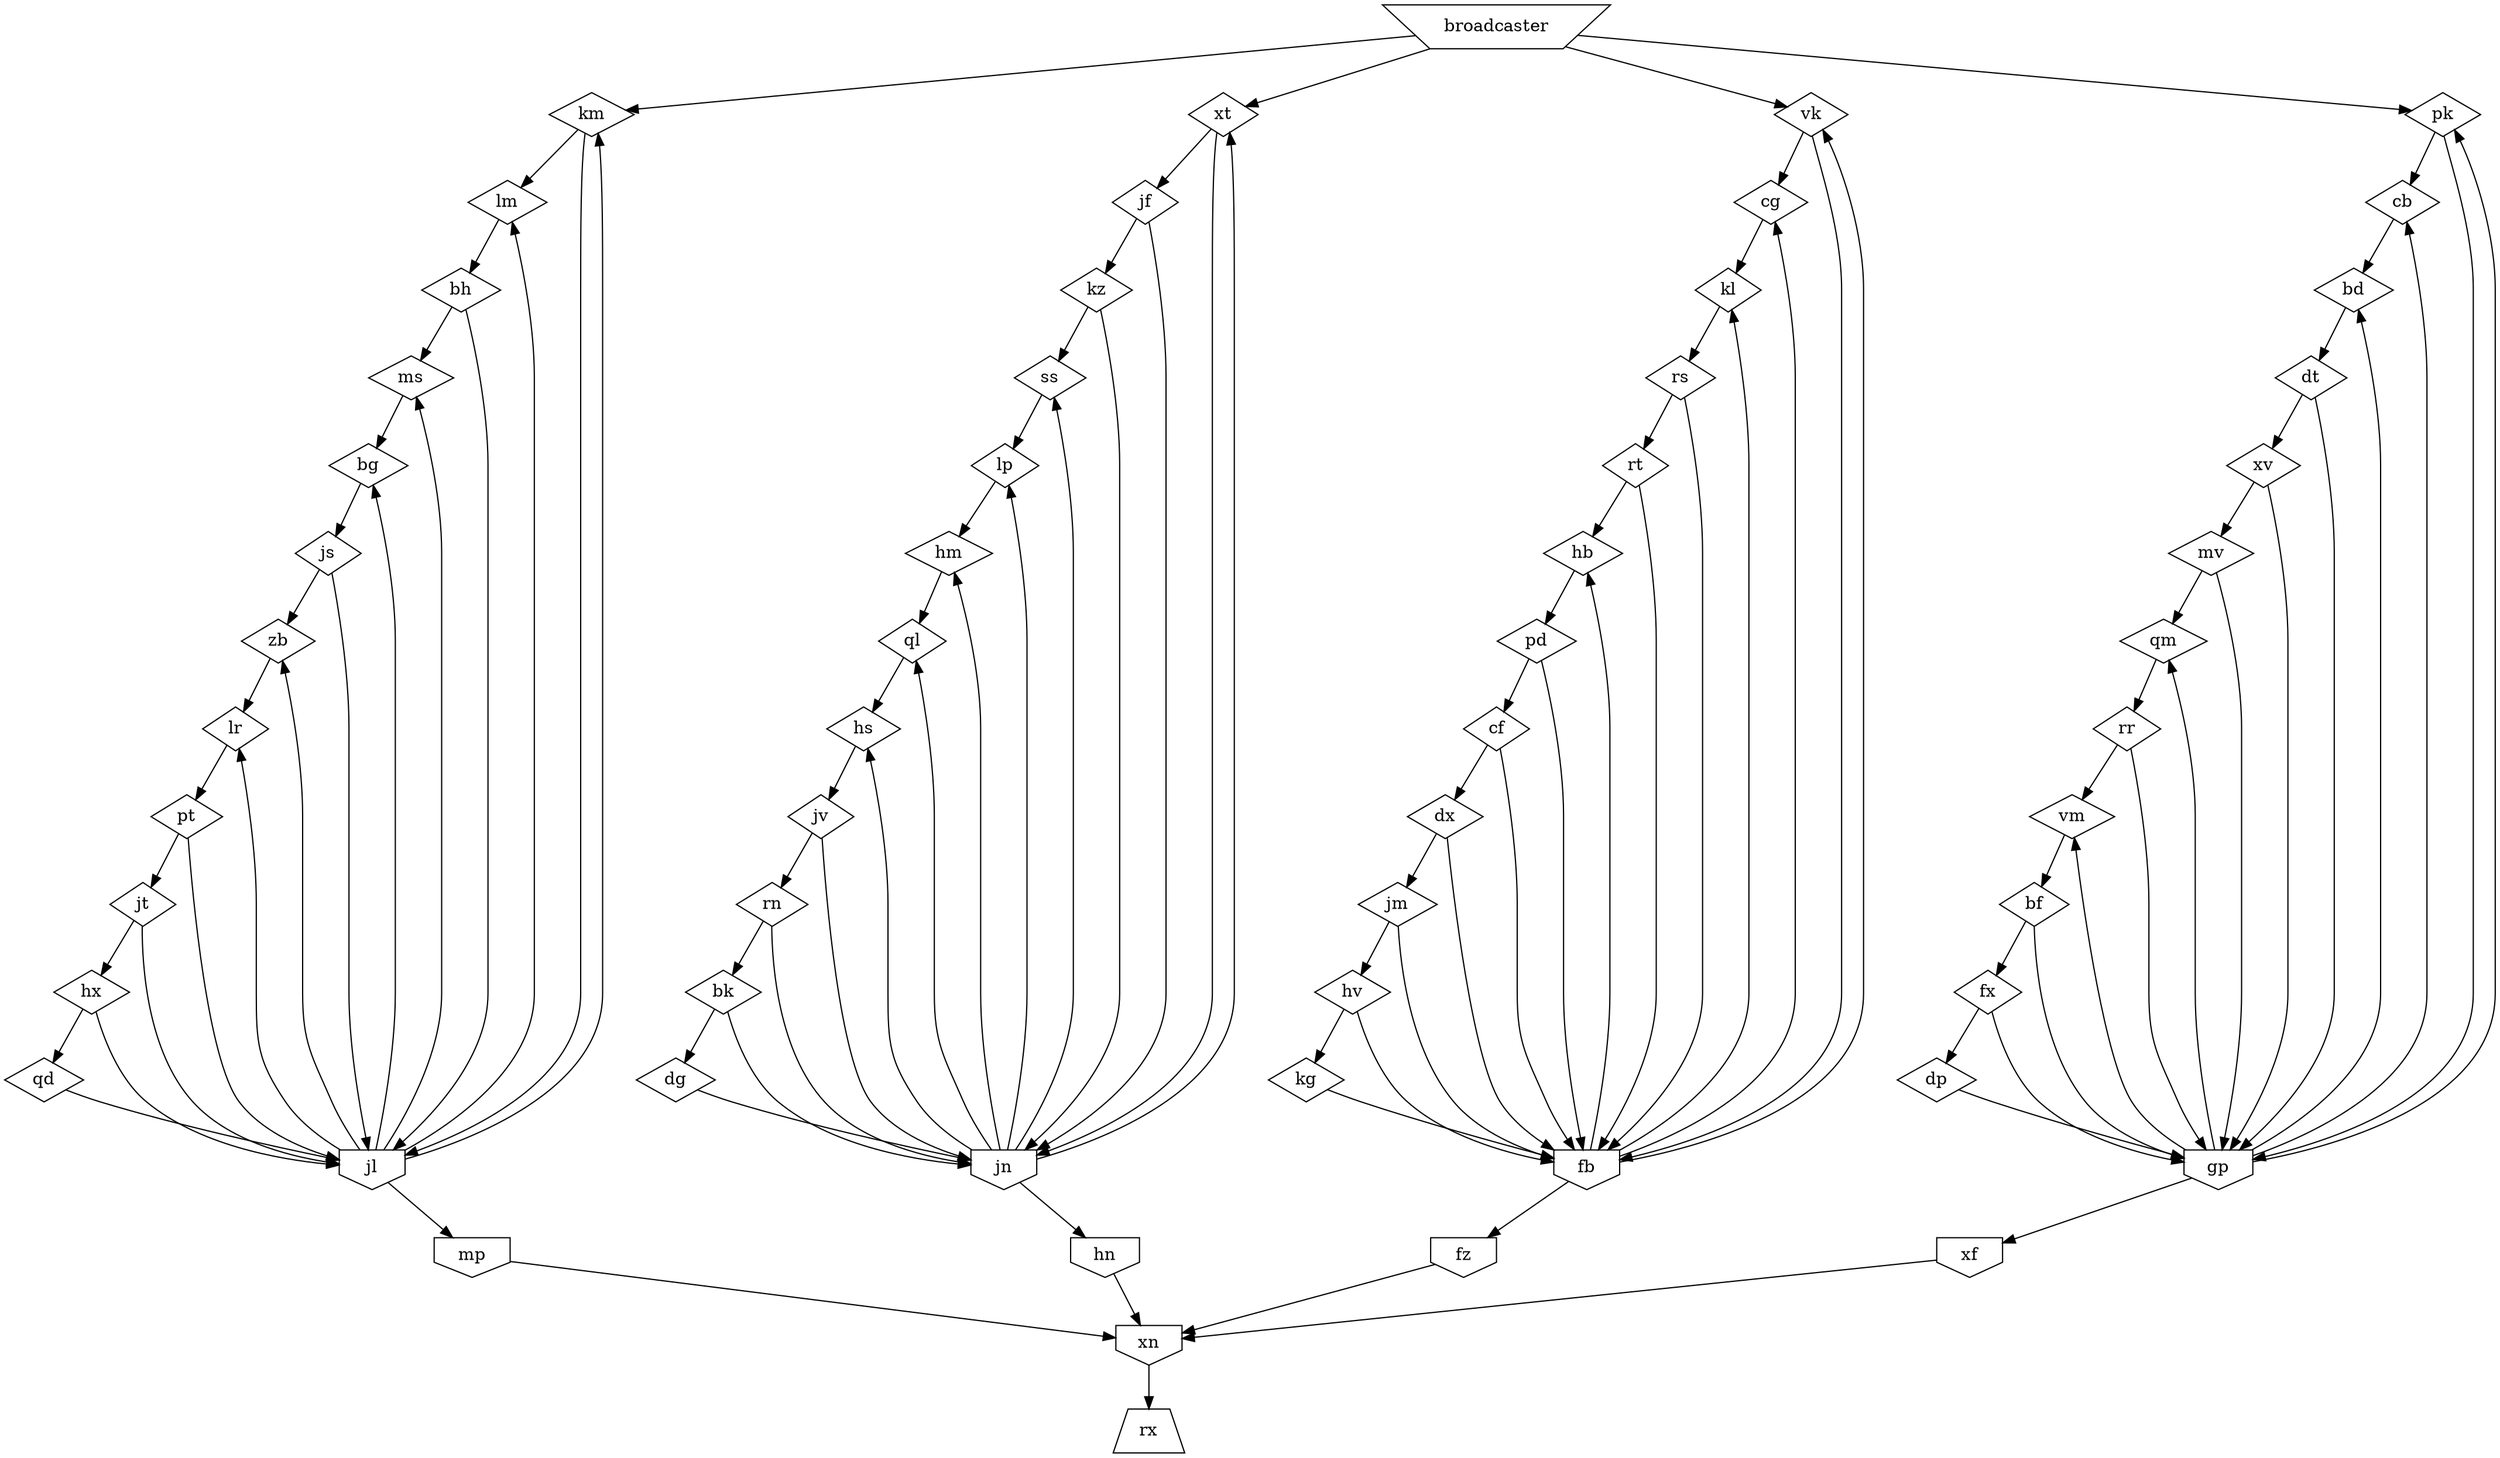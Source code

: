 digraph {
{
broadcaster [shape=invtrapezium]
jv, rr, hm, cf, cg, hv, hs, bd, xv, js, rn, lp, dx, ss, bh, km, mv, pt, cb, xt, kg, dg, rt, lr, vm, hx, hb, vk, kl, pk, jt, bg, kz, bf, bk, qm, fx, dp, jf, jm, ql, ms, zb, rs, dt, lm, pd, qd [shape=diamond]
fb, gp, hn, jl, mp, jn, xf, xn, fz [shape=invhouse]
rx [shape=trapezium]
}
jv -> rn, jn
fb -> hb, vk, fz, kl, cg
rr -> vm, gp
gp -> vm, cb, bd, qm, xf, pk
hm -> ql
cf -> dx, fb
cg -> kl
hv -> kg, fb
hs -> jv
bd -> dt
xv -> mv, gp
js -> zb, jl
rn -> bk, jn
lp -> hm
dx -> fb, jm
ss -> lp
hn -> xn
bh -> jl, ms
km -> jl, lm
mv -> gp, qm
jl -> km, lm, ms, mp, lr, zb, bg
pt -> jt, jl
cb -> bd
xt -> jn, jf
kg -> fb
dg -> jn
rt -> fb, hb
broadcaster -> km, xt, pk, vk
lr -> pt
vm -> bf
hx -> qd, jl
mp -> xn
hb -> pd
vk -> cg, fb
kl -> rs
pk -> gp, cb
jt -> hx, jl
jn -> hs, lp, hm, hn, ql, xt, ss
bg -> js
kz -> ss, jn
bf -> fx, gp
bk -> dg, jn
qm -> rr
fx -> gp, dp
dp -> gp
jf -> jn, kz
jm -> hv, fb
ql -> hs
ms -> bg
zb -> lr
rs -> fb, rt
dt -> xv, gp
lm -> bh
xf -> xn
pd -> cf, fb
qd -> jl
xn -> rx
fz -> xn
}
